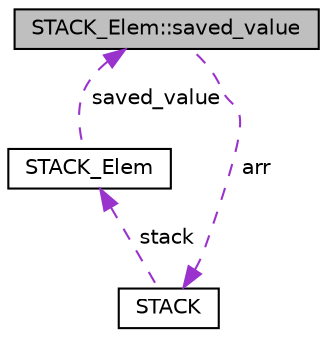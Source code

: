digraph "STACK_Elem::saved_value"
{
 // LATEX_PDF_SIZE
  edge [fontname="Helvetica",fontsize="10",labelfontname="Helvetica",labelfontsize="10"];
  node [fontname="Helvetica",fontsize="10",shape=record];
  Node1 [label="STACK_Elem::saved_value",height=0.2,width=0.4,color="black", fillcolor="grey75", style="filled", fontcolor="black",tooltip=" "];
  Node2 -> Node1 [dir="back",color="darkorchid3",fontsize="10",style="dashed",label=" arr" ,fontname="Helvetica"];
  Node2 [label="STACK",height=0.2,width=0.4,color="black", fillcolor="white", style="filled",URL="$structSTACK.html",tooltip=" "];
  Node3 -> Node2 [dir="back",color="darkorchid3",fontsize="10",style="dashed",label=" stack" ,fontname="Helvetica"];
  Node3 [label="STACK_Elem",height=0.2,width=0.4,color="black", fillcolor="white", style="filled",URL="$structSTACK__Elem.html",tooltip=" "];
  Node1 -> Node3 [dir="back",color="darkorchid3",fontsize="10",style="dashed",label=" saved_value" ,fontname="Helvetica"];
}
